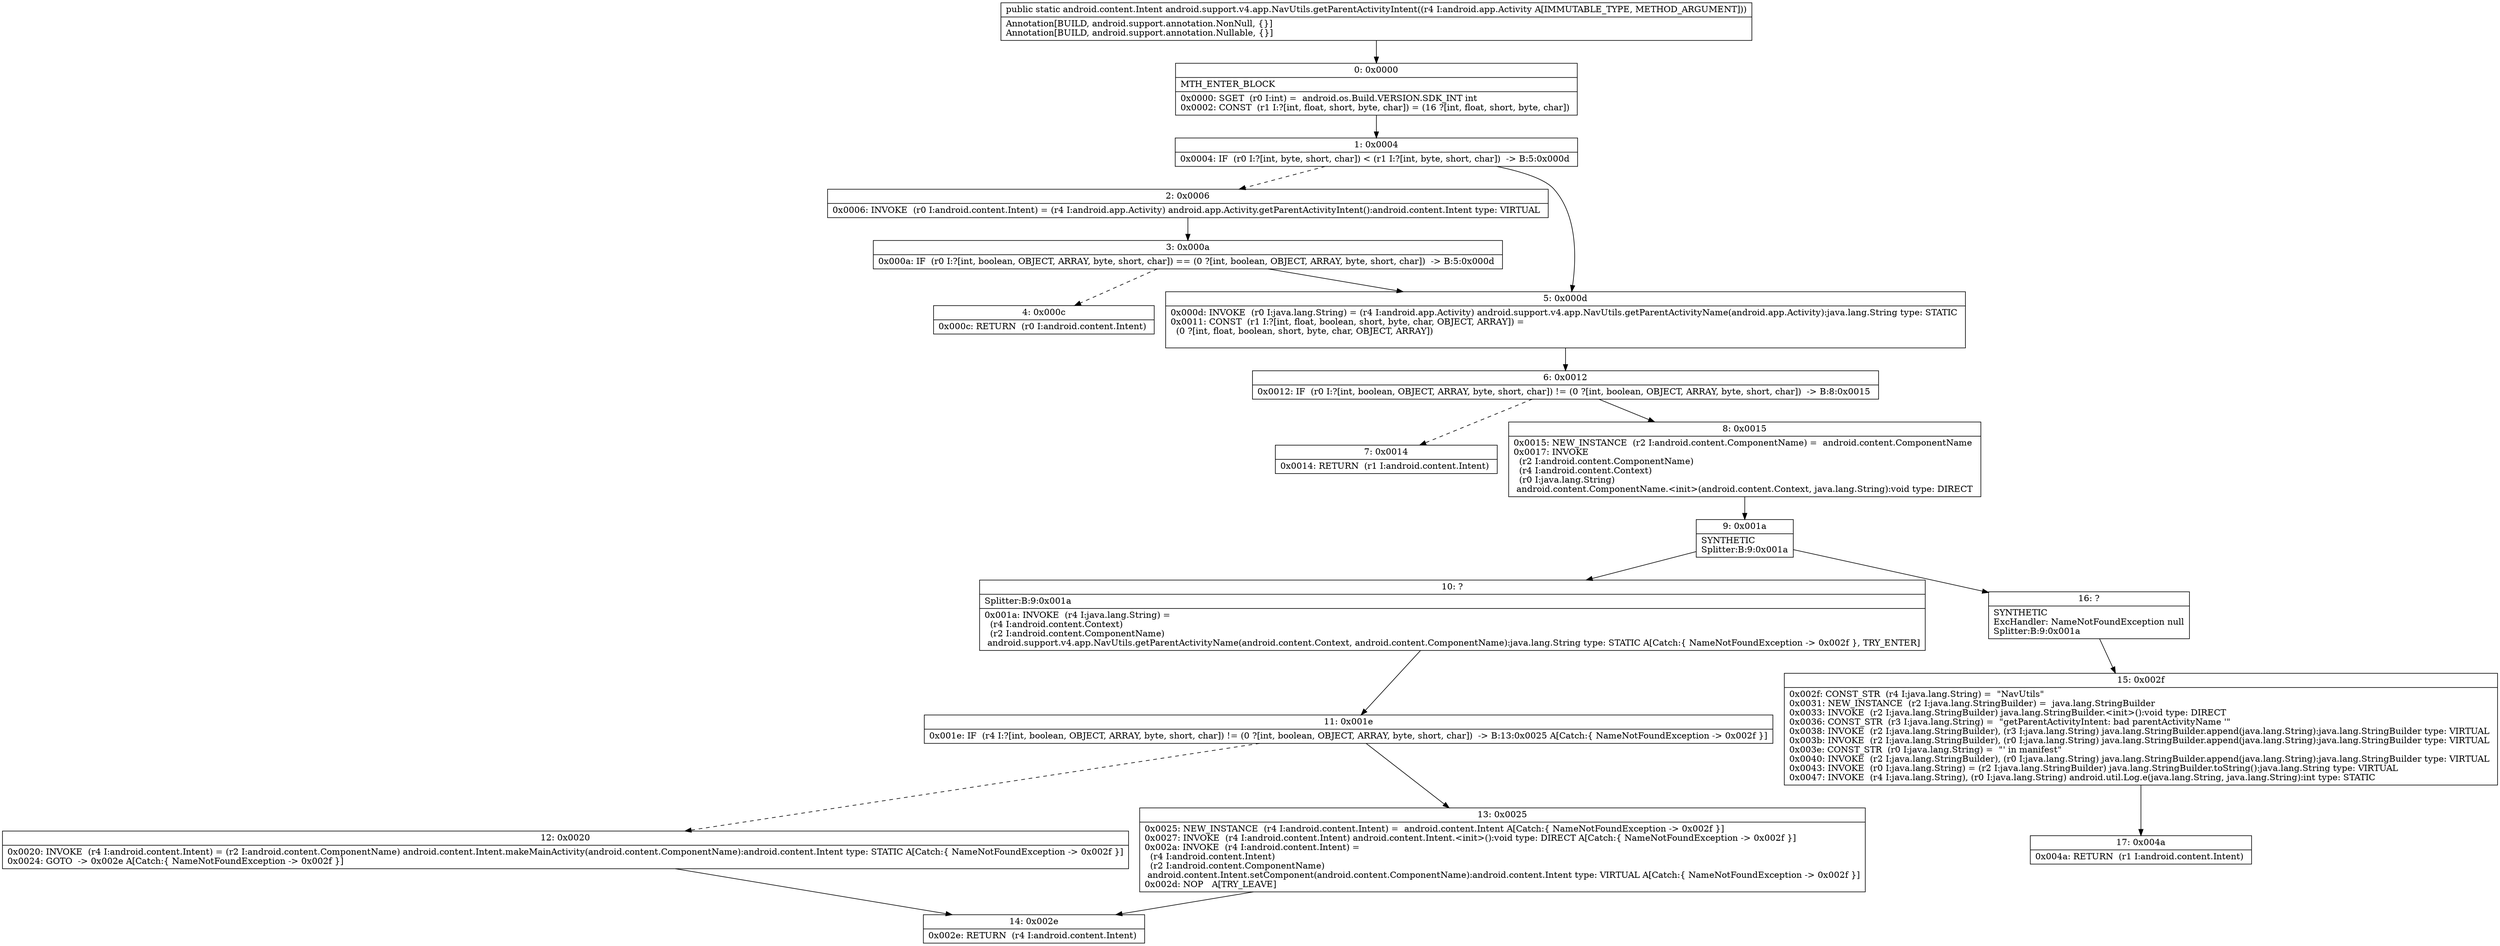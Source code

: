 digraph "CFG forandroid.support.v4.app.NavUtils.getParentActivityIntent(Landroid\/app\/Activity;)Landroid\/content\/Intent;" {
Node_0 [shape=record,label="{0\:\ 0x0000|MTH_ENTER_BLOCK\l|0x0000: SGET  (r0 I:int) =  android.os.Build.VERSION.SDK_INT int \l0x0002: CONST  (r1 I:?[int, float, short, byte, char]) = (16 ?[int, float, short, byte, char]) \l}"];
Node_1 [shape=record,label="{1\:\ 0x0004|0x0004: IF  (r0 I:?[int, byte, short, char]) \< (r1 I:?[int, byte, short, char])  \-\> B:5:0x000d \l}"];
Node_2 [shape=record,label="{2\:\ 0x0006|0x0006: INVOKE  (r0 I:android.content.Intent) = (r4 I:android.app.Activity) android.app.Activity.getParentActivityIntent():android.content.Intent type: VIRTUAL \l}"];
Node_3 [shape=record,label="{3\:\ 0x000a|0x000a: IF  (r0 I:?[int, boolean, OBJECT, ARRAY, byte, short, char]) == (0 ?[int, boolean, OBJECT, ARRAY, byte, short, char])  \-\> B:5:0x000d \l}"];
Node_4 [shape=record,label="{4\:\ 0x000c|0x000c: RETURN  (r0 I:android.content.Intent) \l}"];
Node_5 [shape=record,label="{5\:\ 0x000d|0x000d: INVOKE  (r0 I:java.lang.String) = (r4 I:android.app.Activity) android.support.v4.app.NavUtils.getParentActivityName(android.app.Activity):java.lang.String type: STATIC \l0x0011: CONST  (r1 I:?[int, float, boolean, short, byte, char, OBJECT, ARRAY]) = \l  (0 ?[int, float, boolean, short, byte, char, OBJECT, ARRAY])\l \l}"];
Node_6 [shape=record,label="{6\:\ 0x0012|0x0012: IF  (r0 I:?[int, boolean, OBJECT, ARRAY, byte, short, char]) != (0 ?[int, boolean, OBJECT, ARRAY, byte, short, char])  \-\> B:8:0x0015 \l}"];
Node_7 [shape=record,label="{7\:\ 0x0014|0x0014: RETURN  (r1 I:android.content.Intent) \l}"];
Node_8 [shape=record,label="{8\:\ 0x0015|0x0015: NEW_INSTANCE  (r2 I:android.content.ComponentName) =  android.content.ComponentName \l0x0017: INVOKE  \l  (r2 I:android.content.ComponentName)\l  (r4 I:android.content.Context)\l  (r0 I:java.lang.String)\l android.content.ComponentName.\<init\>(android.content.Context, java.lang.String):void type: DIRECT \l}"];
Node_9 [shape=record,label="{9\:\ 0x001a|SYNTHETIC\lSplitter:B:9:0x001a\l}"];
Node_10 [shape=record,label="{10\:\ ?|Splitter:B:9:0x001a\l|0x001a: INVOKE  (r4 I:java.lang.String) = \l  (r4 I:android.content.Context)\l  (r2 I:android.content.ComponentName)\l android.support.v4.app.NavUtils.getParentActivityName(android.content.Context, android.content.ComponentName):java.lang.String type: STATIC A[Catch:\{ NameNotFoundException \-\> 0x002f \}, TRY_ENTER]\l}"];
Node_11 [shape=record,label="{11\:\ 0x001e|0x001e: IF  (r4 I:?[int, boolean, OBJECT, ARRAY, byte, short, char]) != (0 ?[int, boolean, OBJECT, ARRAY, byte, short, char])  \-\> B:13:0x0025 A[Catch:\{ NameNotFoundException \-\> 0x002f \}]\l}"];
Node_12 [shape=record,label="{12\:\ 0x0020|0x0020: INVOKE  (r4 I:android.content.Intent) = (r2 I:android.content.ComponentName) android.content.Intent.makeMainActivity(android.content.ComponentName):android.content.Intent type: STATIC A[Catch:\{ NameNotFoundException \-\> 0x002f \}]\l0x0024: GOTO  \-\> 0x002e A[Catch:\{ NameNotFoundException \-\> 0x002f \}]\l}"];
Node_13 [shape=record,label="{13\:\ 0x0025|0x0025: NEW_INSTANCE  (r4 I:android.content.Intent) =  android.content.Intent A[Catch:\{ NameNotFoundException \-\> 0x002f \}]\l0x0027: INVOKE  (r4 I:android.content.Intent) android.content.Intent.\<init\>():void type: DIRECT A[Catch:\{ NameNotFoundException \-\> 0x002f \}]\l0x002a: INVOKE  (r4 I:android.content.Intent) = \l  (r4 I:android.content.Intent)\l  (r2 I:android.content.ComponentName)\l android.content.Intent.setComponent(android.content.ComponentName):android.content.Intent type: VIRTUAL A[Catch:\{ NameNotFoundException \-\> 0x002f \}]\l0x002d: NOP   A[TRY_LEAVE]\l}"];
Node_14 [shape=record,label="{14\:\ 0x002e|0x002e: RETURN  (r4 I:android.content.Intent) \l}"];
Node_15 [shape=record,label="{15\:\ 0x002f|0x002f: CONST_STR  (r4 I:java.lang.String) =  \"NavUtils\" \l0x0031: NEW_INSTANCE  (r2 I:java.lang.StringBuilder) =  java.lang.StringBuilder \l0x0033: INVOKE  (r2 I:java.lang.StringBuilder) java.lang.StringBuilder.\<init\>():void type: DIRECT \l0x0036: CONST_STR  (r3 I:java.lang.String) =  \"getParentActivityIntent: bad parentActivityName '\" \l0x0038: INVOKE  (r2 I:java.lang.StringBuilder), (r3 I:java.lang.String) java.lang.StringBuilder.append(java.lang.String):java.lang.StringBuilder type: VIRTUAL \l0x003b: INVOKE  (r2 I:java.lang.StringBuilder), (r0 I:java.lang.String) java.lang.StringBuilder.append(java.lang.String):java.lang.StringBuilder type: VIRTUAL \l0x003e: CONST_STR  (r0 I:java.lang.String) =  \"' in manifest\" \l0x0040: INVOKE  (r2 I:java.lang.StringBuilder), (r0 I:java.lang.String) java.lang.StringBuilder.append(java.lang.String):java.lang.StringBuilder type: VIRTUAL \l0x0043: INVOKE  (r0 I:java.lang.String) = (r2 I:java.lang.StringBuilder) java.lang.StringBuilder.toString():java.lang.String type: VIRTUAL \l0x0047: INVOKE  (r4 I:java.lang.String), (r0 I:java.lang.String) android.util.Log.e(java.lang.String, java.lang.String):int type: STATIC \l}"];
Node_16 [shape=record,label="{16\:\ ?|SYNTHETIC\lExcHandler: NameNotFoundException null\lSplitter:B:9:0x001a\l}"];
Node_17 [shape=record,label="{17\:\ 0x004a|0x004a: RETURN  (r1 I:android.content.Intent) \l}"];
MethodNode[shape=record,label="{public static android.content.Intent android.support.v4.app.NavUtils.getParentActivityIntent((r4 I:android.app.Activity A[IMMUTABLE_TYPE, METHOD_ARGUMENT]))  | Annotation[BUILD, android.support.annotation.NonNull, \{\}]\lAnnotation[BUILD, android.support.annotation.Nullable, \{\}]\l}"];
MethodNode -> Node_0;
Node_0 -> Node_1;
Node_1 -> Node_2[style=dashed];
Node_1 -> Node_5;
Node_2 -> Node_3;
Node_3 -> Node_4[style=dashed];
Node_3 -> Node_5;
Node_5 -> Node_6;
Node_6 -> Node_7[style=dashed];
Node_6 -> Node_8;
Node_8 -> Node_9;
Node_9 -> Node_10;
Node_9 -> Node_16;
Node_10 -> Node_11;
Node_11 -> Node_12[style=dashed];
Node_11 -> Node_13;
Node_12 -> Node_14;
Node_13 -> Node_14;
Node_15 -> Node_17;
Node_16 -> Node_15;
}

